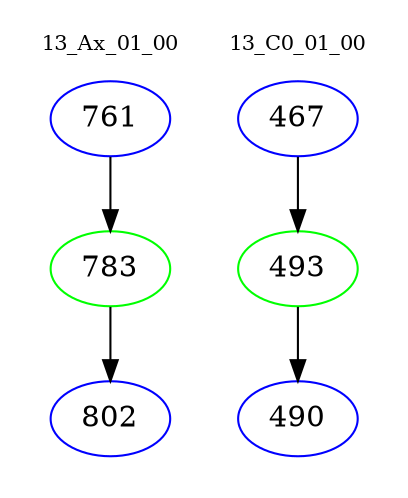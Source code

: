 digraph{
subgraph cluster_0 {
color = white
label = "13_Ax_01_00";
fontsize=10;
T0_761 [label="761", color="blue"]
T0_761 -> T0_783 [color="black"]
T0_783 [label="783", color="green"]
T0_783 -> T0_802 [color="black"]
T0_802 [label="802", color="blue"]
}
subgraph cluster_1 {
color = white
label = "13_C0_01_00";
fontsize=10;
T1_467 [label="467", color="blue"]
T1_467 -> T1_493 [color="black"]
T1_493 [label="493", color="green"]
T1_493 -> T1_490 [color="black"]
T1_490 [label="490", color="blue"]
}
}
